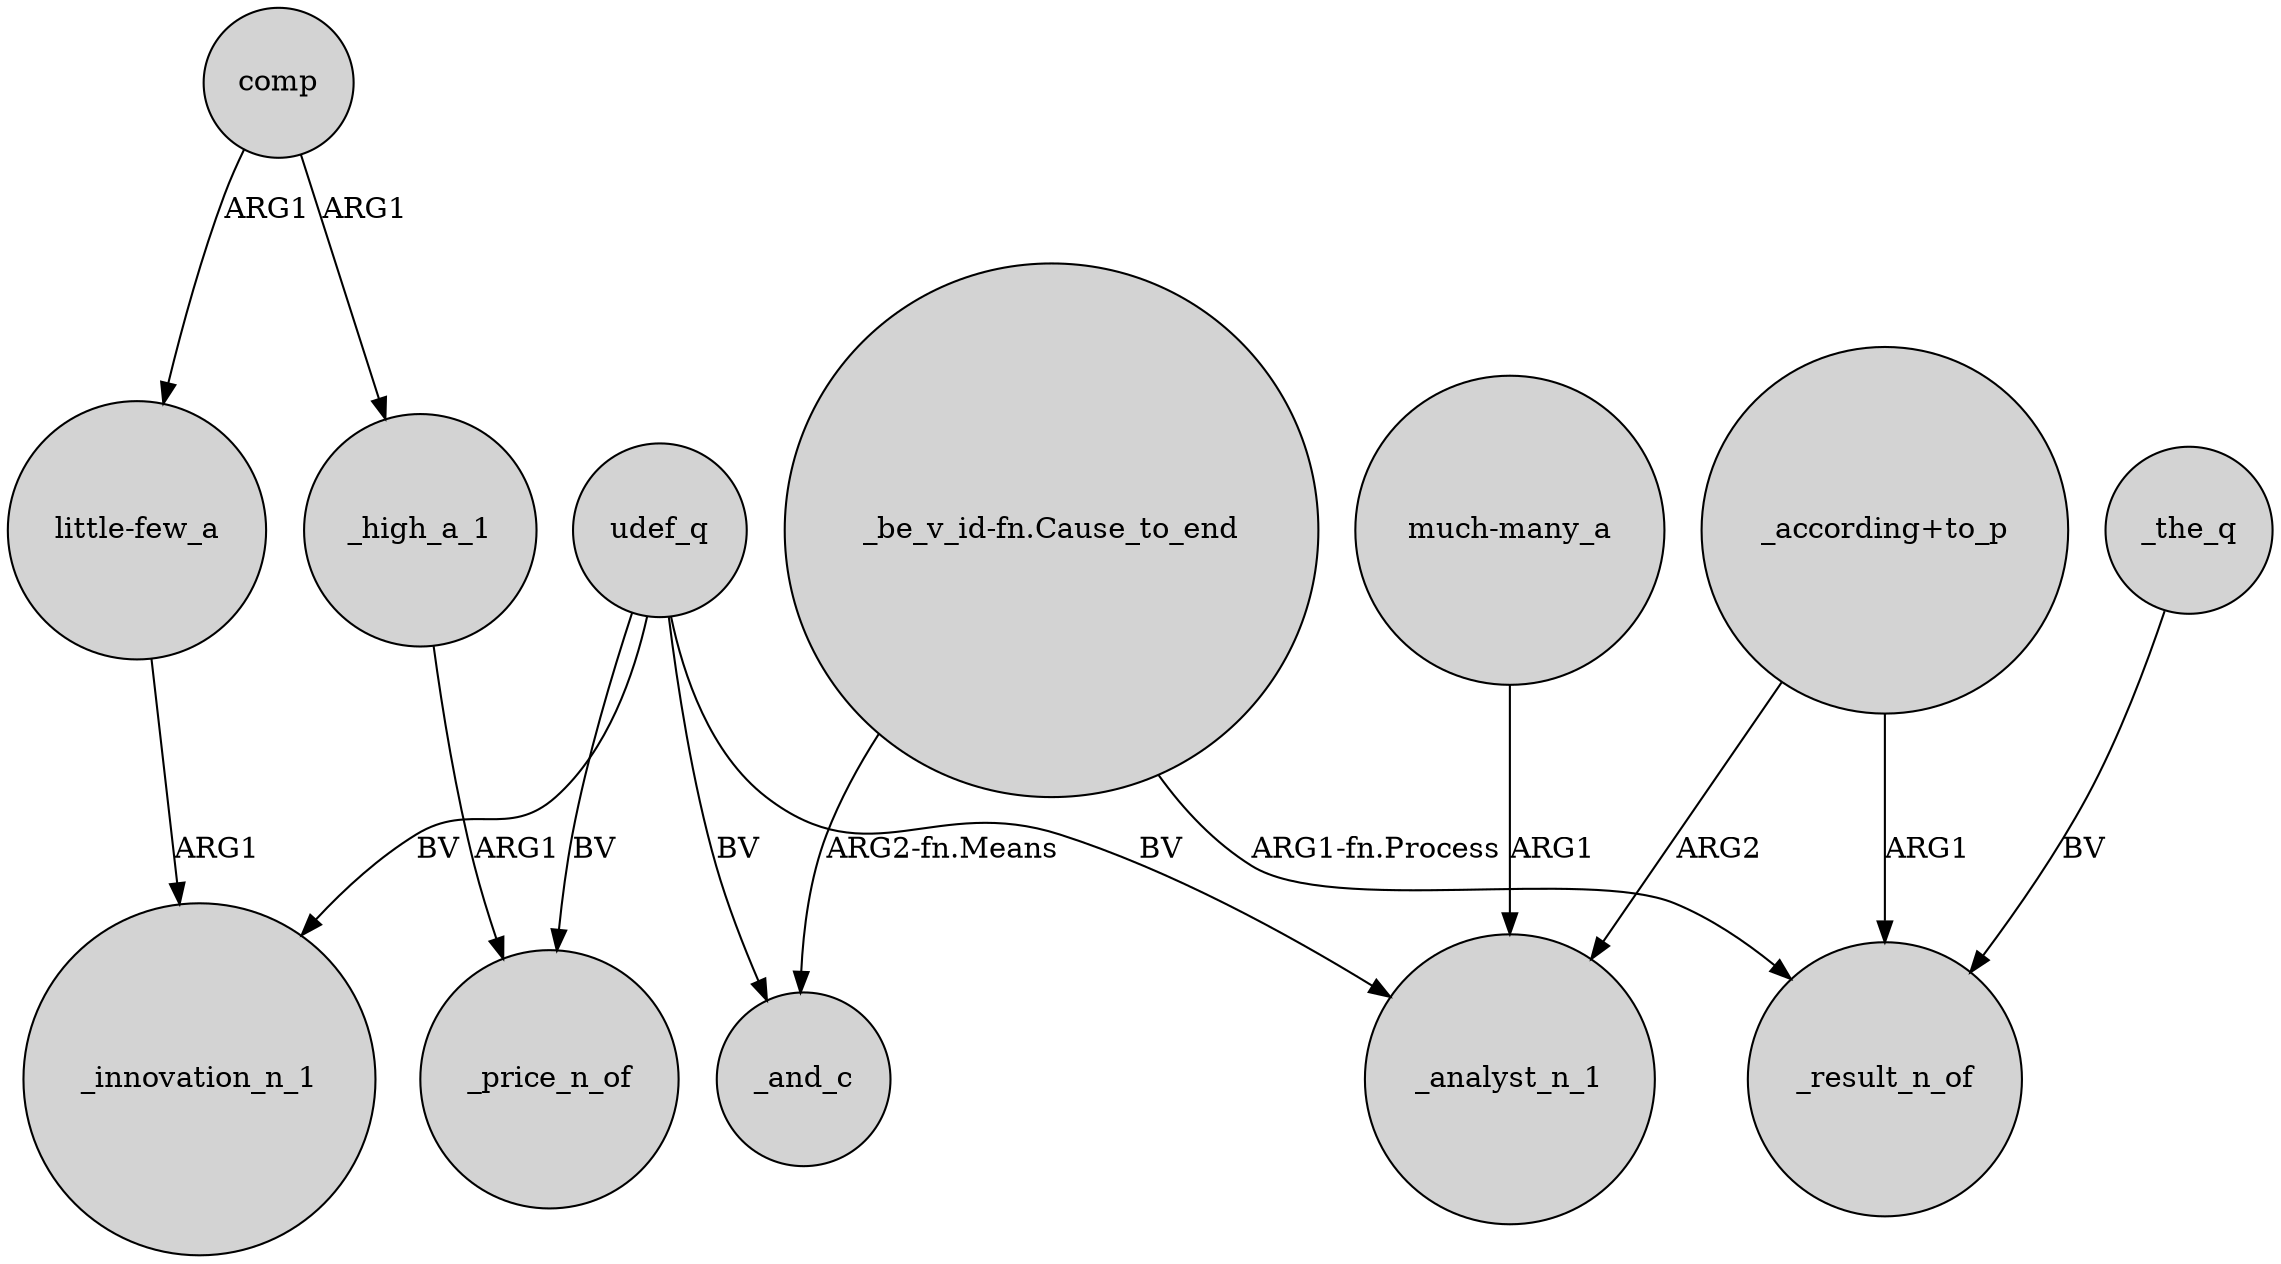 digraph {
	node [shape=circle style=filled]
	comp -> _high_a_1 [label=ARG1]
	comp -> "little-few_a" [label=ARG1]
	"_be_v_id-fn.Cause_to_end" -> _result_n_of [label="ARG1-fn.Process"]
	"much-many_a" -> _analyst_n_1 [label=ARG1]
	udef_q -> _and_c [label=BV]
	"_be_v_id-fn.Cause_to_end" -> _and_c [label="ARG2-fn.Means"]
	"little-few_a" -> _innovation_n_1 [label=ARG1]
	"_according+to_p" -> _analyst_n_1 [label=ARG2]
	udef_q -> _analyst_n_1 [label=BV]
	_the_q -> _result_n_of [label=BV]
	_high_a_1 -> _price_n_of [label=ARG1]
	udef_q -> _price_n_of [label=BV]
	"_according+to_p" -> _result_n_of [label=ARG1]
	udef_q -> _innovation_n_1 [label=BV]
}
